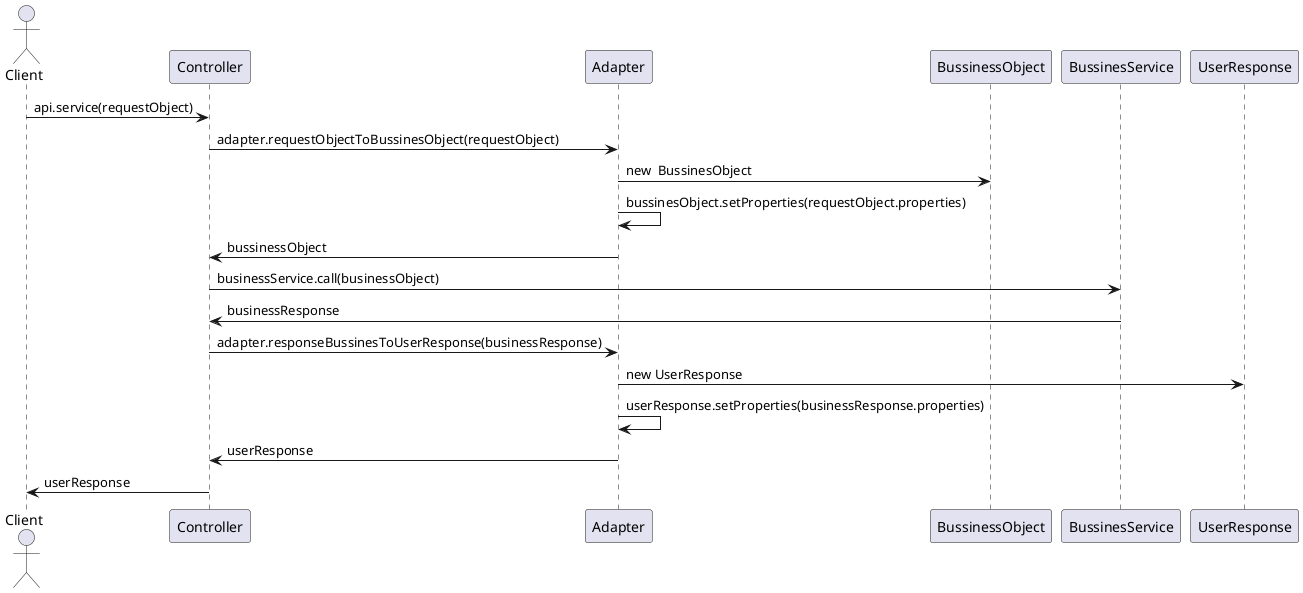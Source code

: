 @startuml "Adapter Pattern"

actor Client

Client -> Controller: api.service(requestObject)
Controller -> Adapter: adapter.requestObjectToBussinesObject(requestObject)
Adapter -> BussinessObject: new  BussinesObject
Adapter -> Adapter: bussinesObject.setProperties(requestObject.properties)
Adapter -> Controller: bussinessObject
Controller -> BussinesService: businessService.call(businessObject)
BussinesService -> Controller: businessResponse
Controller -> Adapter: adapter.responseBussinesToUserResponse(businessResponse)
Adapter -> UserResponse: new UserResponse
Adapter -> Adapter: userResponse.setProperties(businessResponse.properties)
Adapter -> Controller: userResponse
Controller -> Client: userResponse

@enduml